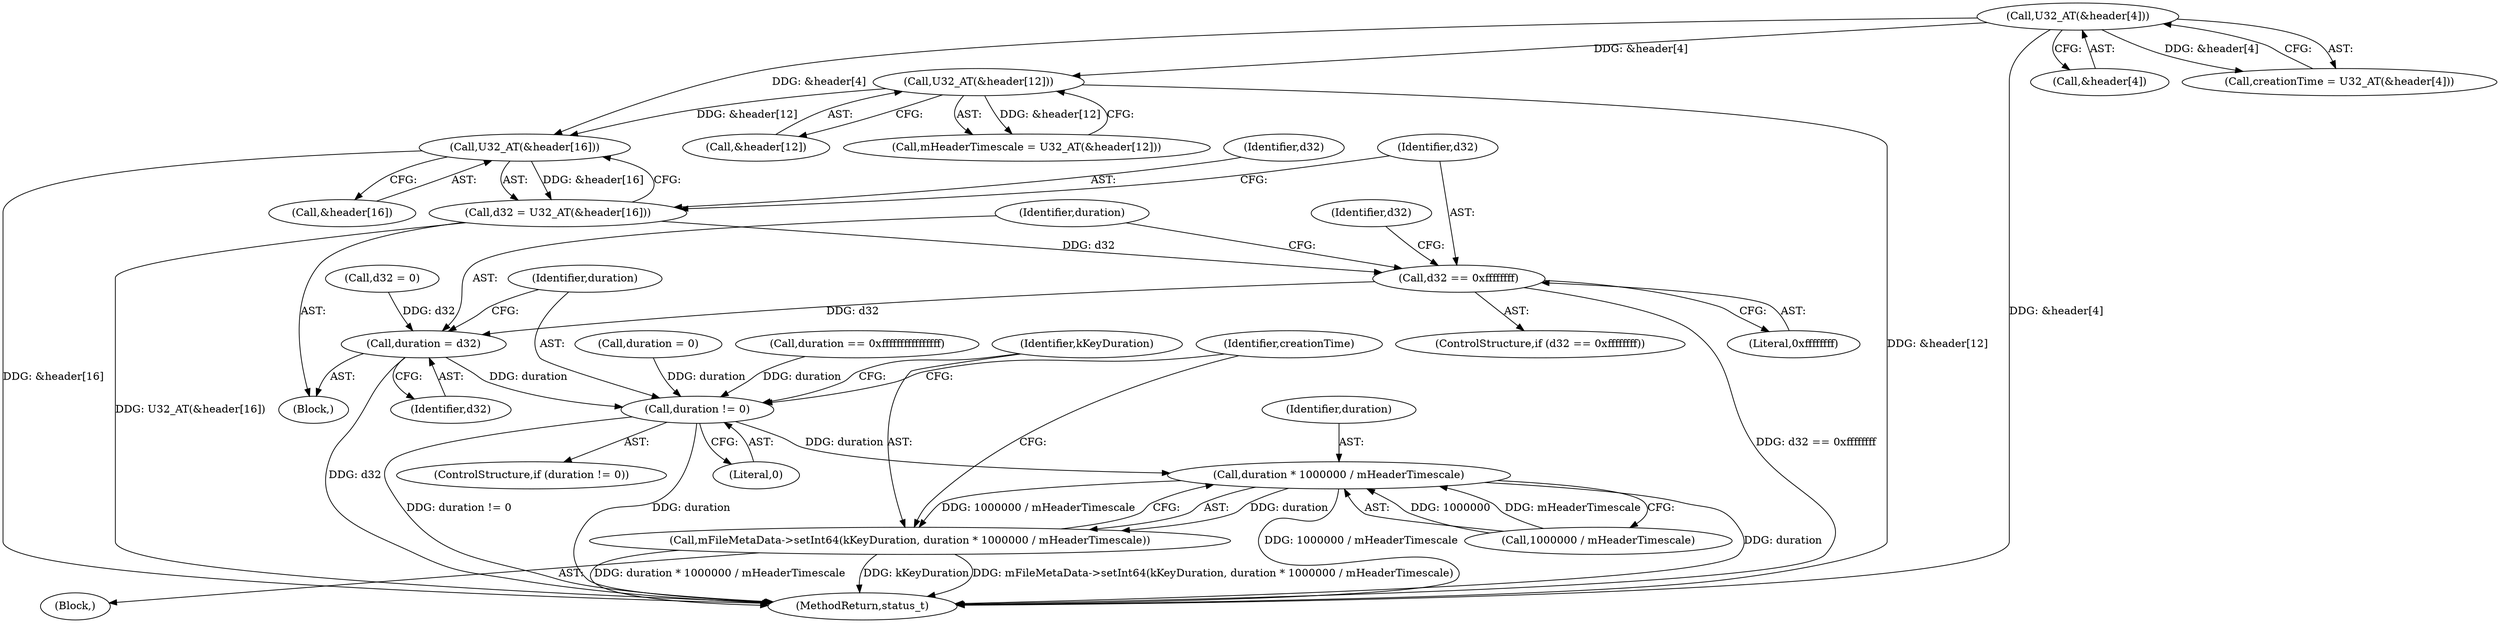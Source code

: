 digraph "0_Android_2674a7218eaa3c87f2ee26d26da5b9170e10f859@array" {
"1002434" [label="(Call,U32_AT(&header[16]))"];
"1002419" [label="(Call,U32_AT(&header[4]))"];
"1002426" [label="(Call,U32_AT(&header[12]))"];
"1002432" [label="(Call,d32 = U32_AT(&header[16]))"];
"1002440" [label="(Call,d32 == 0xffffffff)"];
"1002447" [label="(Call,duration = d32)"];
"1002451" [label="(Call,duration != 0)"];
"1002457" [label="(Call,duration * 1000000 / mHeaderTimescale)"];
"1002455" [label="(Call,mFileMetaData->setInt64(kKeyDuration, duration * 1000000 / mHeaderTimescale))"];
"1002444" [label="(Call,d32 = 0)"];
"1002451" [label="(Call,duration != 0)"];
"1002927" [label="(MethodReturn,status_t)"];
"1002447" [label="(Call,duration = d32)"];
"1002458" [label="(Identifier,duration)"];
"1002454" [label="(Block,)"];
"1002440" [label="(Call,d32 == 0xffffffff)"];
"1002420" [label="(Call,&header[4])"];
"1002453" [label="(Literal,0)"];
"1002402" [label="(Call,duration = 0)"];
"1002439" [label="(ControlStructure,if (d32 == 0xffffffff))"];
"1002417" [label="(Call,creationTime = U32_AT(&header[4]))"];
"1002459" [label="(Call,1000000 / mHeaderTimescale)"];
"1002432" [label="(Call,d32 = U32_AT(&header[16]))"];
"1002448" [label="(Identifier,duration)"];
"1002424" [label="(Call,mHeaderTimescale = U32_AT(&header[12]))"];
"1002434" [label="(Call,U32_AT(&header[16]))"];
"1002416" [label="(Block,)"];
"1002419" [label="(Call,U32_AT(&header[4]))"];
"1002442" [label="(Literal,0xffffffff)"];
"1002450" [label="(ControlStructure,if (duration != 0))"];
"1002445" [label="(Identifier,d32)"];
"1002435" [label="(Call,&header[16])"];
"1002433" [label="(Identifier,d32)"];
"1002457" [label="(Call,duration * 1000000 / mHeaderTimescale)"];
"1002398" [label="(Call,duration == 0xffffffffffffffff)"];
"1002452" [label="(Identifier,duration)"];
"1002455" [label="(Call,mFileMetaData->setInt64(kKeyDuration, duration * 1000000 / mHeaderTimescale))"];
"1002426" [label="(Call,U32_AT(&header[12]))"];
"1002449" [label="(Identifier,d32)"];
"1002464" [label="(Identifier,creationTime)"];
"1002427" [label="(Call,&header[12])"];
"1002456" [label="(Identifier,kKeyDuration)"];
"1002441" [label="(Identifier,d32)"];
"1002434" -> "1002432"  [label="AST: "];
"1002434" -> "1002435"  [label="CFG: "];
"1002435" -> "1002434"  [label="AST: "];
"1002432" -> "1002434"  [label="CFG: "];
"1002434" -> "1002927"  [label="DDG: &header[16]"];
"1002434" -> "1002432"  [label="DDG: &header[16]"];
"1002419" -> "1002434"  [label="DDG: &header[4]"];
"1002426" -> "1002434"  [label="DDG: &header[12]"];
"1002419" -> "1002417"  [label="AST: "];
"1002419" -> "1002420"  [label="CFG: "];
"1002420" -> "1002419"  [label="AST: "];
"1002417" -> "1002419"  [label="CFG: "];
"1002419" -> "1002927"  [label="DDG: &header[4]"];
"1002419" -> "1002417"  [label="DDG: &header[4]"];
"1002419" -> "1002426"  [label="DDG: &header[4]"];
"1002426" -> "1002424"  [label="AST: "];
"1002426" -> "1002427"  [label="CFG: "];
"1002427" -> "1002426"  [label="AST: "];
"1002424" -> "1002426"  [label="CFG: "];
"1002426" -> "1002927"  [label="DDG: &header[12]"];
"1002426" -> "1002424"  [label="DDG: &header[12]"];
"1002432" -> "1002416"  [label="AST: "];
"1002433" -> "1002432"  [label="AST: "];
"1002441" -> "1002432"  [label="CFG: "];
"1002432" -> "1002927"  [label="DDG: U32_AT(&header[16])"];
"1002432" -> "1002440"  [label="DDG: d32"];
"1002440" -> "1002439"  [label="AST: "];
"1002440" -> "1002442"  [label="CFG: "];
"1002441" -> "1002440"  [label="AST: "];
"1002442" -> "1002440"  [label="AST: "];
"1002445" -> "1002440"  [label="CFG: "];
"1002448" -> "1002440"  [label="CFG: "];
"1002440" -> "1002927"  [label="DDG: d32 == 0xffffffff"];
"1002440" -> "1002447"  [label="DDG: d32"];
"1002447" -> "1002416"  [label="AST: "];
"1002447" -> "1002449"  [label="CFG: "];
"1002448" -> "1002447"  [label="AST: "];
"1002449" -> "1002447"  [label="AST: "];
"1002452" -> "1002447"  [label="CFG: "];
"1002447" -> "1002927"  [label="DDG: d32"];
"1002444" -> "1002447"  [label="DDG: d32"];
"1002447" -> "1002451"  [label="DDG: duration"];
"1002451" -> "1002450"  [label="AST: "];
"1002451" -> "1002453"  [label="CFG: "];
"1002452" -> "1002451"  [label="AST: "];
"1002453" -> "1002451"  [label="AST: "];
"1002456" -> "1002451"  [label="CFG: "];
"1002464" -> "1002451"  [label="CFG: "];
"1002451" -> "1002927"  [label="DDG: duration != 0"];
"1002451" -> "1002927"  [label="DDG: duration"];
"1002402" -> "1002451"  [label="DDG: duration"];
"1002398" -> "1002451"  [label="DDG: duration"];
"1002451" -> "1002457"  [label="DDG: duration"];
"1002457" -> "1002455"  [label="AST: "];
"1002457" -> "1002459"  [label="CFG: "];
"1002458" -> "1002457"  [label="AST: "];
"1002459" -> "1002457"  [label="AST: "];
"1002455" -> "1002457"  [label="CFG: "];
"1002457" -> "1002927"  [label="DDG: 1000000 / mHeaderTimescale"];
"1002457" -> "1002927"  [label="DDG: duration"];
"1002457" -> "1002455"  [label="DDG: duration"];
"1002457" -> "1002455"  [label="DDG: 1000000 / mHeaderTimescale"];
"1002459" -> "1002457"  [label="DDG: 1000000"];
"1002459" -> "1002457"  [label="DDG: mHeaderTimescale"];
"1002455" -> "1002454"  [label="AST: "];
"1002456" -> "1002455"  [label="AST: "];
"1002464" -> "1002455"  [label="CFG: "];
"1002455" -> "1002927"  [label="DDG: duration * 1000000 / mHeaderTimescale"];
"1002455" -> "1002927"  [label="DDG: kKeyDuration"];
"1002455" -> "1002927"  [label="DDG: mFileMetaData->setInt64(kKeyDuration, duration * 1000000 / mHeaderTimescale)"];
}
